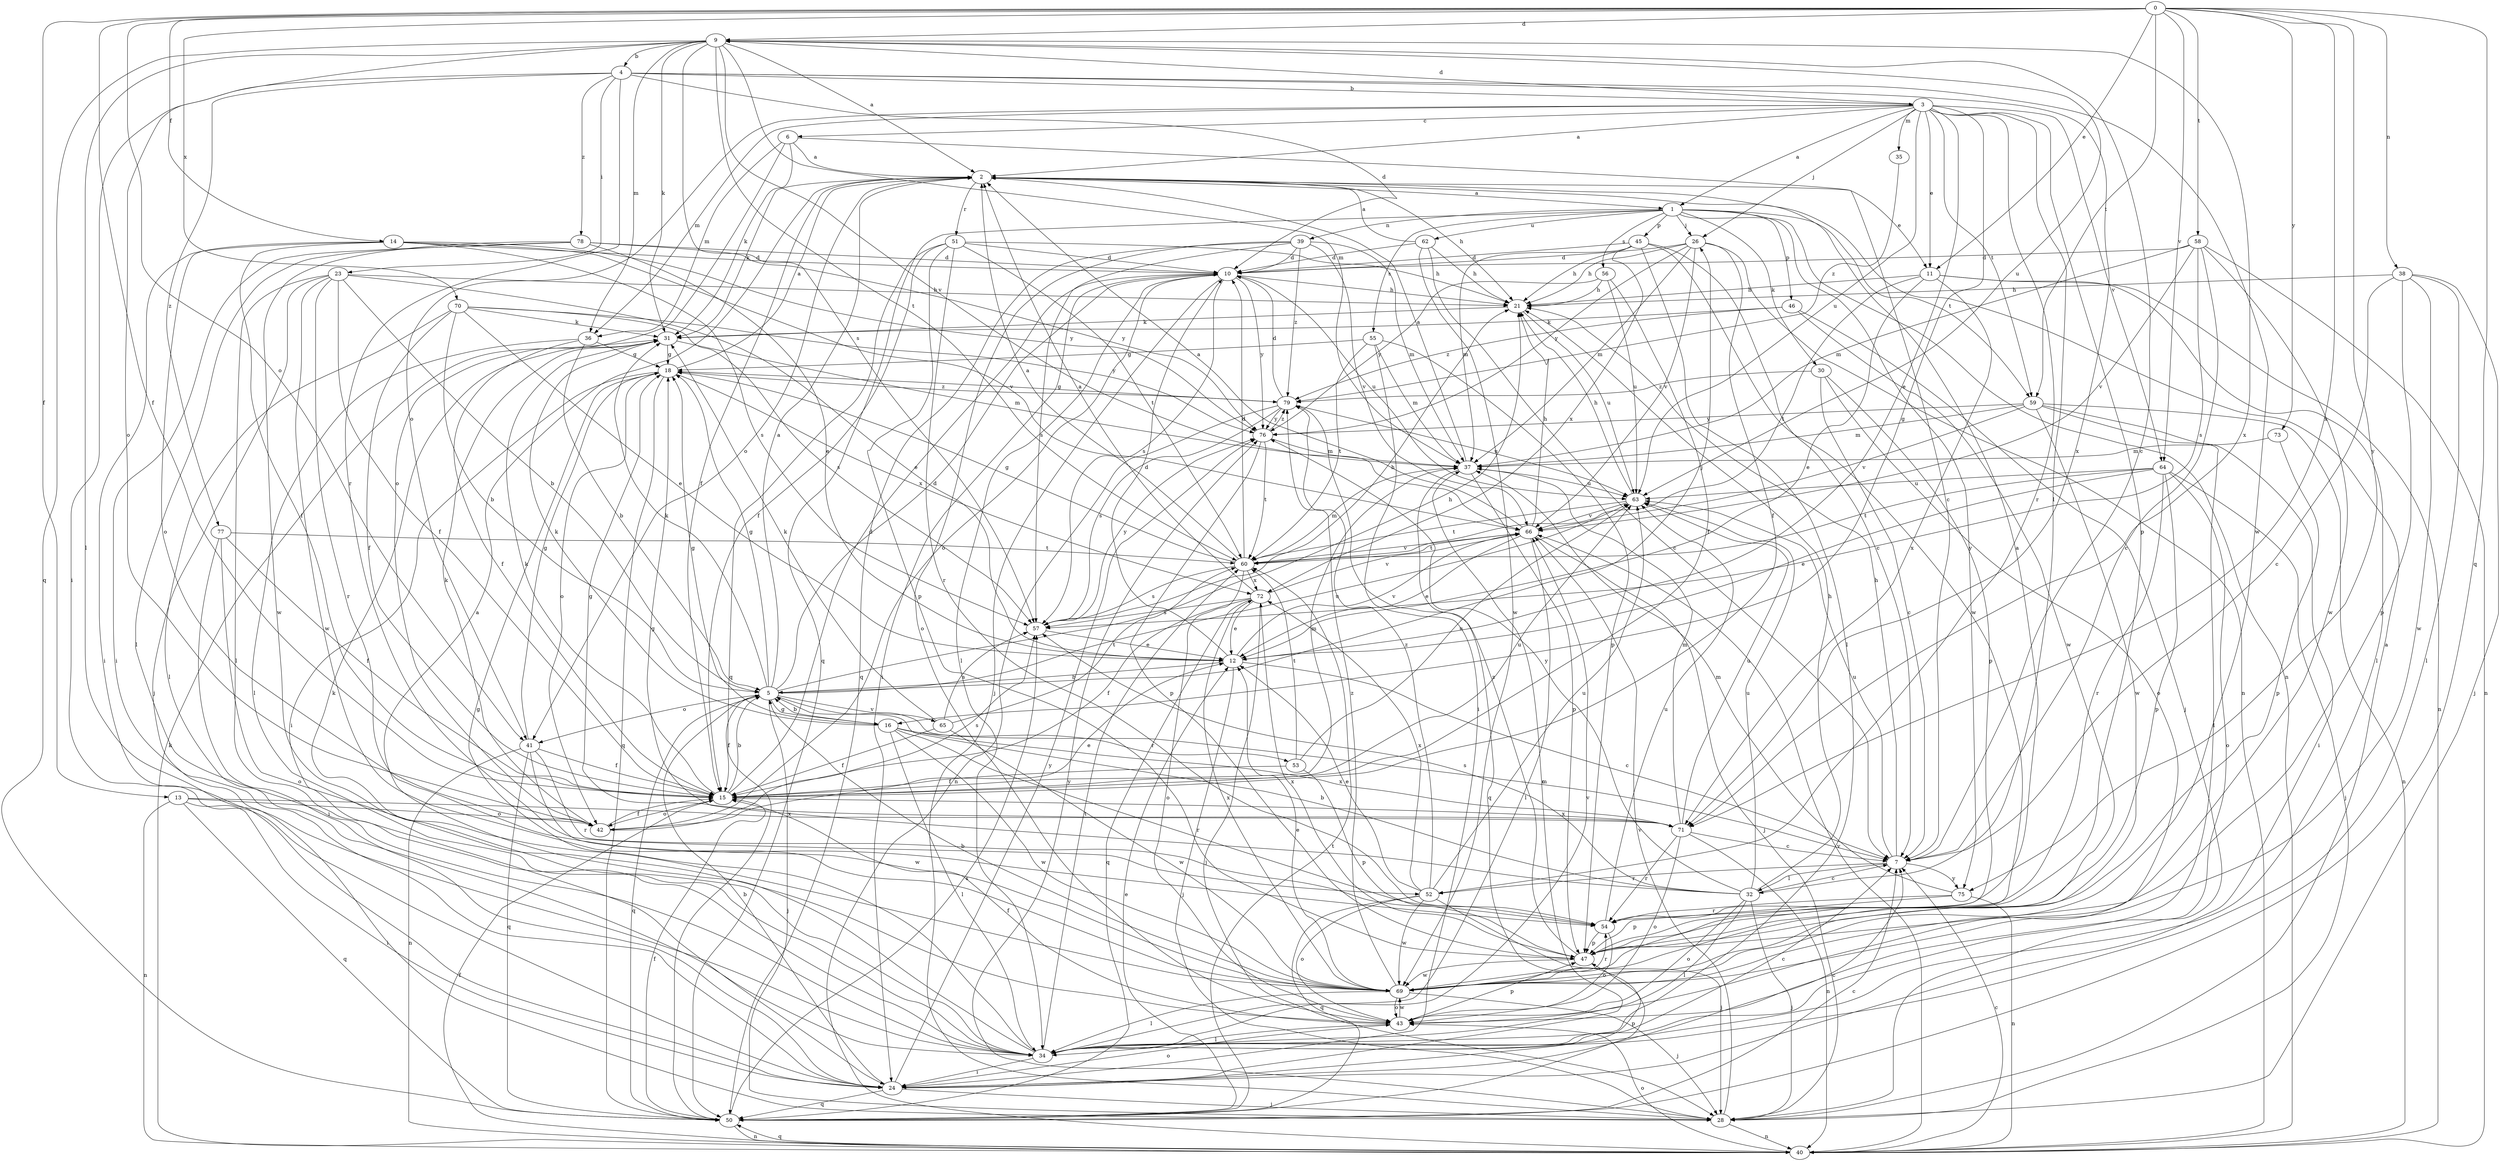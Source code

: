 strict digraph  {
0;
1;
2;
3;
4;
5;
6;
7;
9;
10;
11;
12;
13;
14;
15;
16;
18;
21;
23;
24;
26;
28;
30;
31;
32;
34;
35;
36;
37;
38;
39;
40;
41;
42;
43;
45;
46;
47;
50;
51;
52;
53;
54;
55;
56;
57;
58;
59;
60;
62;
63;
64;
65;
66;
69;
70;
71;
72;
73;
75;
76;
77;
78;
79;
0 -> 9  [label=d];
0 -> 11  [label=e];
0 -> 13  [label=f];
0 -> 14  [label=f];
0 -> 15  [label=f];
0 -> 38  [label=n];
0 -> 41  [label=o];
0 -> 50  [label=q];
0 -> 58  [label=t];
0 -> 59  [label=t];
0 -> 64  [label=v];
0 -> 70  [label=x];
0 -> 71  [label=x];
0 -> 73  [label=y];
0 -> 75  [label=y];
1 -> 26  [label=j];
1 -> 30  [label=k];
1 -> 39  [label=n];
1 -> 40  [label=n];
1 -> 45  [label=p];
1 -> 46  [label=p];
1 -> 50  [label=q];
1 -> 55  [label=s];
1 -> 56  [label=s];
1 -> 59  [label=t];
1 -> 62  [label=u];
1 -> 75  [label=y];
2 -> 1  [label=a];
2 -> 11  [label=e];
2 -> 15  [label=f];
2 -> 21  [label=h];
2 -> 31  [label=k];
2 -> 41  [label=o];
2 -> 51  [label=r];
3 -> 1  [label=a];
3 -> 2  [label=a];
3 -> 6  [label=c];
3 -> 9  [label=d];
3 -> 11  [label=e];
3 -> 12  [label=e];
3 -> 16  [label=g];
3 -> 26  [label=j];
3 -> 32  [label=l];
3 -> 35  [label=m];
3 -> 36  [label=m];
3 -> 41  [label=o];
3 -> 47  [label=p];
3 -> 52  [label=r];
3 -> 59  [label=t];
3 -> 63  [label=u];
3 -> 64  [label=v];
4 -> 3  [label=b];
4 -> 10  [label=d];
4 -> 23  [label=i];
4 -> 24  [label=i];
4 -> 52  [label=r];
4 -> 69  [label=w];
4 -> 71  [label=x];
4 -> 77  [label=z];
4 -> 78  [label=z];
5 -> 2  [label=a];
5 -> 7  [label=c];
5 -> 10  [label=d];
5 -> 15  [label=f];
5 -> 16  [label=g];
5 -> 18  [label=g];
5 -> 21  [label=h];
5 -> 26  [label=j];
5 -> 28  [label=j];
5 -> 31  [label=k];
5 -> 41  [label=o];
5 -> 50  [label=q];
5 -> 63  [label=u];
5 -> 65  [label=v];
6 -> 2  [label=a];
6 -> 7  [label=c];
6 -> 31  [label=k];
6 -> 36  [label=m];
6 -> 42  [label=o];
7 -> 21  [label=h];
7 -> 32  [label=l];
7 -> 52  [label=r];
7 -> 63  [label=u];
7 -> 75  [label=y];
9 -> 2  [label=a];
9 -> 4  [label=b];
9 -> 7  [label=c];
9 -> 31  [label=k];
9 -> 34  [label=l];
9 -> 36  [label=m];
9 -> 37  [label=m];
9 -> 42  [label=o];
9 -> 50  [label=q];
9 -> 57  [label=s];
9 -> 60  [label=t];
9 -> 63  [label=u];
9 -> 66  [label=v];
9 -> 71  [label=x];
10 -> 21  [label=h];
10 -> 24  [label=i];
10 -> 28  [label=j];
10 -> 34  [label=l];
10 -> 42  [label=o];
10 -> 57  [label=s];
10 -> 63  [label=u];
10 -> 76  [label=y];
11 -> 12  [label=e];
11 -> 21  [label=h];
11 -> 34  [label=l];
11 -> 40  [label=n];
11 -> 60  [label=t];
11 -> 71  [label=x];
12 -> 5  [label=b];
12 -> 7  [label=c];
12 -> 10  [label=d];
12 -> 28  [label=j];
12 -> 66  [label=v];
13 -> 24  [label=i];
13 -> 40  [label=n];
13 -> 42  [label=o];
13 -> 50  [label=q];
13 -> 71  [label=x];
14 -> 10  [label=d];
14 -> 15  [label=f];
14 -> 24  [label=i];
14 -> 42  [label=o];
14 -> 57  [label=s];
14 -> 66  [label=v];
14 -> 76  [label=y];
15 -> 5  [label=b];
15 -> 10  [label=d];
15 -> 31  [label=k];
15 -> 37  [label=m];
15 -> 42  [label=o];
15 -> 63  [label=u];
15 -> 71  [label=x];
16 -> 5  [label=b];
16 -> 18  [label=g];
16 -> 31  [label=k];
16 -> 34  [label=l];
16 -> 53  [label=r];
16 -> 54  [label=r];
16 -> 69  [label=w];
16 -> 71  [label=x];
18 -> 2  [label=a];
18 -> 24  [label=i];
18 -> 42  [label=o];
18 -> 50  [label=q];
18 -> 72  [label=x];
18 -> 79  [label=z];
21 -> 31  [label=k];
21 -> 63  [label=u];
23 -> 5  [label=b];
23 -> 12  [label=e];
23 -> 15  [label=f];
23 -> 21  [label=h];
23 -> 28  [label=j];
23 -> 34  [label=l];
23 -> 54  [label=r];
23 -> 69  [label=w];
24 -> 5  [label=b];
24 -> 7  [label=c];
24 -> 28  [label=j];
24 -> 37  [label=m];
24 -> 43  [label=o];
24 -> 47  [label=p];
24 -> 50  [label=q];
24 -> 76  [label=y];
26 -> 10  [label=d];
26 -> 15  [label=f];
26 -> 21  [label=h];
26 -> 37  [label=m];
26 -> 40  [label=n];
26 -> 66  [label=v];
26 -> 76  [label=y];
28 -> 2  [label=a];
28 -> 40  [label=n];
28 -> 66  [label=v];
28 -> 76  [label=y];
30 -> 7  [label=c];
30 -> 43  [label=o];
30 -> 47  [label=p];
30 -> 79  [label=z];
31 -> 18  [label=g];
31 -> 37  [label=m];
32 -> 5  [label=b];
32 -> 7  [label=c];
32 -> 18  [label=g];
32 -> 21  [label=h];
32 -> 28  [label=j];
32 -> 34  [label=l];
32 -> 43  [label=o];
32 -> 57  [label=s];
32 -> 63  [label=u];
32 -> 76  [label=y];
34 -> 2  [label=a];
34 -> 7  [label=c];
34 -> 18  [label=g];
34 -> 24  [label=i];
34 -> 31  [label=k];
34 -> 60  [label=t];
34 -> 66  [label=v];
35 -> 79  [label=z];
36 -> 5  [label=b];
36 -> 15  [label=f];
36 -> 18  [label=g];
36 -> 34  [label=l];
37 -> 2  [label=a];
37 -> 47  [label=p];
37 -> 50  [label=q];
37 -> 63  [label=u];
38 -> 7  [label=c];
38 -> 21  [label=h];
38 -> 28  [label=j];
38 -> 34  [label=l];
38 -> 47  [label=p];
38 -> 69  [label=w];
39 -> 10  [label=d];
39 -> 37  [label=m];
39 -> 43  [label=o];
39 -> 50  [label=q];
39 -> 57  [label=s];
39 -> 66  [label=v];
39 -> 79  [label=z];
40 -> 7  [label=c];
40 -> 15  [label=f];
40 -> 31  [label=k];
40 -> 43  [label=o];
40 -> 50  [label=q];
40 -> 66  [label=v];
41 -> 15  [label=f];
41 -> 18  [label=g];
41 -> 40  [label=n];
41 -> 50  [label=q];
41 -> 54  [label=r];
41 -> 69  [label=w];
42 -> 12  [label=e];
42 -> 15  [label=f];
42 -> 31  [label=k];
42 -> 57  [label=s];
43 -> 15  [label=f];
43 -> 34  [label=l];
43 -> 47  [label=p];
43 -> 69  [label=w];
45 -> 7  [label=c];
45 -> 10  [label=d];
45 -> 21  [label=h];
45 -> 34  [label=l];
45 -> 37  [label=m];
45 -> 69  [label=w];
45 -> 72  [label=x];
46 -> 28  [label=j];
46 -> 31  [label=k];
46 -> 69  [label=w];
46 -> 79  [label=z];
47 -> 69  [label=w];
47 -> 72  [label=x];
47 -> 79  [label=z];
50 -> 7  [label=c];
50 -> 12  [label=e];
50 -> 15  [label=f];
50 -> 40  [label=n];
50 -> 57  [label=s];
50 -> 60  [label=t];
51 -> 10  [label=d];
51 -> 15  [label=f];
51 -> 21  [label=h];
51 -> 47  [label=p];
51 -> 50  [label=q];
51 -> 54  [label=r];
51 -> 60  [label=t];
52 -> 12  [label=e];
52 -> 28  [label=j];
52 -> 43  [label=o];
52 -> 50  [label=q];
52 -> 63  [label=u];
52 -> 69  [label=w];
52 -> 72  [label=x];
52 -> 79  [label=z];
53 -> 15  [label=f];
53 -> 47  [label=p];
53 -> 60  [label=t];
53 -> 63  [label=u];
54 -> 2  [label=a];
54 -> 43  [label=o];
54 -> 47  [label=p];
54 -> 63  [label=u];
55 -> 18  [label=g];
55 -> 24  [label=i];
55 -> 37  [label=m];
55 -> 47  [label=p];
55 -> 60  [label=t];
56 -> 15  [label=f];
56 -> 21  [label=h];
56 -> 63  [label=u];
56 -> 76  [label=y];
57 -> 12  [label=e];
57 -> 21  [label=h];
57 -> 76  [label=y];
58 -> 7  [label=c];
58 -> 10  [label=d];
58 -> 37  [label=m];
58 -> 40  [label=n];
58 -> 57  [label=s];
58 -> 66  [label=v];
58 -> 69  [label=w];
59 -> 24  [label=i];
59 -> 34  [label=l];
59 -> 37  [label=m];
59 -> 40  [label=n];
59 -> 66  [label=v];
59 -> 69  [label=w];
59 -> 76  [label=y];
60 -> 2  [label=a];
60 -> 10  [label=d];
60 -> 18  [label=g];
60 -> 37  [label=m];
60 -> 43  [label=o];
60 -> 57  [label=s];
60 -> 66  [label=v];
60 -> 72  [label=x];
62 -> 2  [label=a];
62 -> 7  [label=c];
62 -> 10  [label=d];
62 -> 21  [label=h];
62 -> 69  [label=w];
63 -> 21  [label=h];
63 -> 60  [label=t];
63 -> 66  [label=v];
64 -> 12  [label=e];
64 -> 28  [label=j];
64 -> 43  [label=o];
64 -> 47  [label=p];
64 -> 54  [label=r];
64 -> 60  [label=t];
64 -> 63  [label=u];
65 -> 15  [label=f];
65 -> 31  [label=k];
65 -> 57  [label=s];
65 -> 60  [label=t];
65 -> 69  [label=w];
66 -> 2  [label=a];
66 -> 12  [label=e];
66 -> 21  [label=h];
66 -> 28  [label=j];
66 -> 34  [label=l];
66 -> 60  [label=t];
69 -> 5  [label=b];
69 -> 12  [label=e];
69 -> 28  [label=j];
69 -> 34  [label=l];
69 -> 43  [label=o];
69 -> 54  [label=r];
69 -> 72  [label=x];
69 -> 79  [label=z];
70 -> 5  [label=b];
70 -> 12  [label=e];
70 -> 15  [label=f];
70 -> 31  [label=k];
70 -> 34  [label=l];
70 -> 57  [label=s];
70 -> 76  [label=y];
71 -> 7  [label=c];
71 -> 18  [label=g];
71 -> 37  [label=m];
71 -> 40  [label=n];
71 -> 43  [label=o];
71 -> 54  [label=r];
71 -> 63  [label=u];
72 -> 2  [label=a];
72 -> 12  [label=e];
72 -> 15  [label=f];
72 -> 28  [label=j];
72 -> 50  [label=q];
72 -> 57  [label=s];
72 -> 66  [label=v];
73 -> 37  [label=m];
73 -> 47  [label=p];
75 -> 37  [label=m];
75 -> 40  [label=n];
75 -> 47  [label=p];
75 -> 54  [label=r];
76 -> 37  [label=m];
76 -> 47  [label=p];
76 -> 60  [label=t];
76 -> 79  [label=z];
77 -> 15  [label=f];
77 -> 24  [label=i];
77 -> 43  [label=o];
77 -> 60  [label=t];
78 -> 10  [label=d];
78 -> 12  [label=e];
78 -> 24  [label=i];
78 -> 34  [label=l];
78 -> 69  [label=w];
78 -> 76  [label=y];
79 -> 10  [label=d];
79 -> 18  [label=g];
79 -> 40  [label=n];
79 -> 57  [label=s];
79 -> 63  [label=u];
79 -> 76  [label=y];
}
